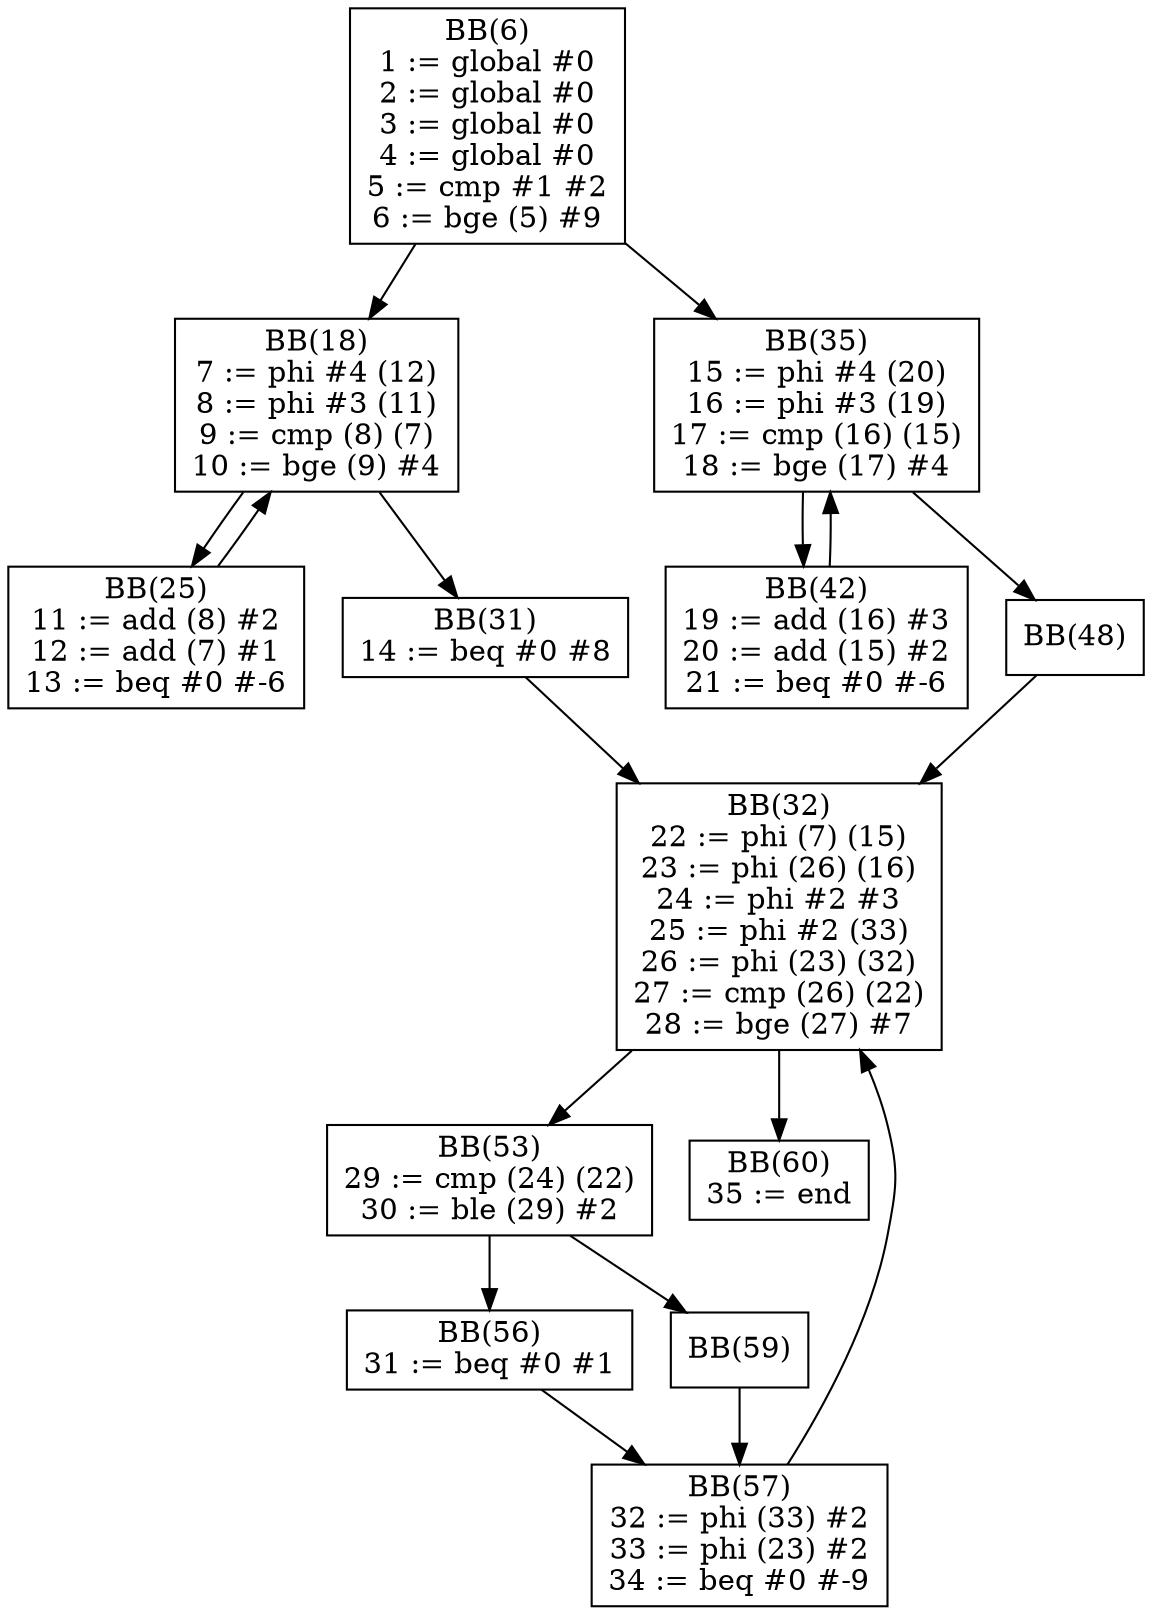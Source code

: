 digraph cfg {
BB6[shape = box, label = "BB(6)\n" + "1 := global #0\n" + "2 := global #0\n" + "3 := global #0\n" + "4 := global #0\n" + "5 := cmp #1 #2\n" + "6 := bge (5) #9\n"];
BB18[shape = box, label = "BB(18)\n" + "7 := phi #4 (12)\n" + "8 := phi #3 (11)\n" + "9 := cmp (8) (7)\n" + "10 := bge (9) #4\n"];
BB35[shape = box, label = "BB(35)\n" + "15 := phi #4 (20)\n" + "16 := phi #3 (19)\n" + "17 := cmp (16) (15)\n" + "18 := bge (17) #4\n"];
BB25[shape = box, label = "BB(25)\n" + "11 := add (8) #2\n" + "12 := add (7) #1\n" + "13 := beq #0 #-6\n"];
BB31[shape = box, label = "BB(31)\n" + "14 := beq #0 #8\n"];
BB42[shape = box, label = "BB(42)\n" + "19 := add (16) #3\n" + "20 := add (15) #2\n" + "21 := beq #0 #-6\n"];
BB48[shape = box, label = "BB(48)\n"];
BB32[shape = box, label = "BB(32)\n" + "22 := phi (7) (15)\n" + "23 := phi (26) (16)\n" + "24 := phi #2 #3\n" + "25 := phi #2 (33)\n" + "26 := phi (23) (32)\n" + "27 := cmp (26) (22)\n" + "28 := bge (27) #7\n"];
BB53[shape = box, label = "BB(53)\n" + "29 := cmp (24) (22)\n" + "30 := ble (29) #2\n"];
BB60[shape = box, label = "BB(60)\n" + "35 := end\n"];
BB56[shape = box, label = "BB(56)\n" + "31 := beq #0 #1\n"];
BB59[shape = box, label = "BB(59)\n"];
BB57[shape = box, label = "BB(57)\n" + "32 := phi (33) #2\n" + "33 := phi (23) #2\n" + "34 := beq #0 #-9\n"];
BB6 -> BB18;
BB6 -> BB35;
BB18 -> BB25;
BB18 -> BB31;
BB35 -> BB42;
BB35 -> BB48;
BB25 -> BB18;
BB31 -> BB32;
BB42 -> BB35;
BB48 -> BB32;
BB32 -> BB53;
BB32 -> BB60;
BB53 -> BB56;
BB53 -> BB59;
BB56 -> BB57;
BB59 -> BB57;
BB57 -> BB32;
}
